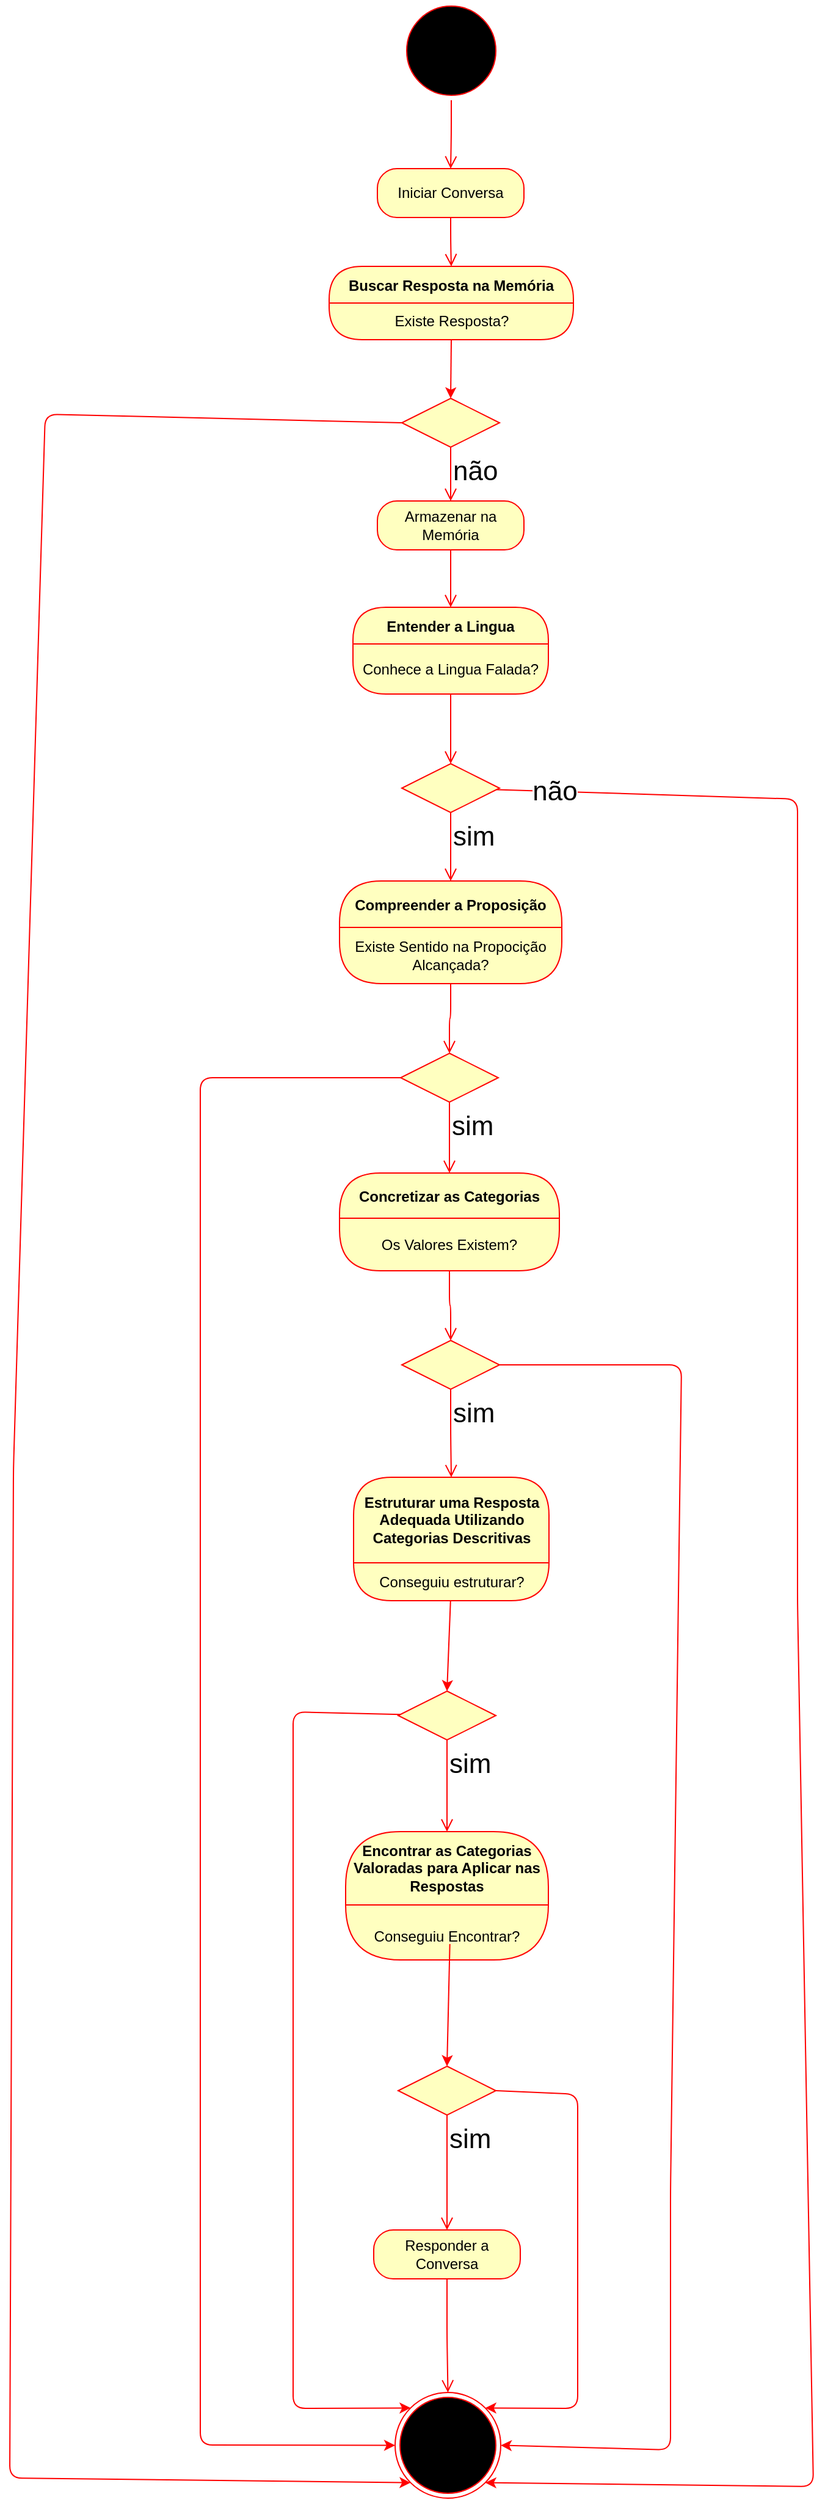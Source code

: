 <mxfile>
    <diagram id="ajJ6zpVRrcrcCG0nuid9" name="Página-1">
        <mxGraphModel dx="954" dy="656" grid="0" gridSize="10" guides="1" tooltips="1" connect="1" arrows="1" fold="1" page="1" pageScale="1" pageWidth="827" pageHeight="1169" math="0" shadow="0">
            <root>
                <mxCell id="0"/>
                <mxCell id="1" parent="0"/>
                <mxCell id="2" value="" style="ellipse;html=1;shape=startState;fillColor=#000000;strokeColor=#ff0000;" parent="1" vertex="1">
                    <mxGeometry x="374" y="4" width="81" height="81" as="geometry"/>
                </mxCell>
                <mxCell id="3" value="" style="edgeStyle=orthogonalEdgeStyle;html=1;verticalAlign=bottom;endArrow=open;endSize=8;strokeColor=#ff0000;entryX=0.5;entryY=0;entryDx=0;entryDy=0;" parent="1" source="2" target="4" edge="1">
                    <mxGeometry relative="1" as="geometry">
                        <mxPoint x="414" y="117" as="targetPoint"/>
                    </mxGeometry>
                </mxCell>
                <mxCell id="4" value="Iniciar Conversa" style="rounded=1;whiteSpace=wrap;html=1;arcSize=40;fontColor=#000000;fillColor=#ffffc0;strokeColor=#ff0000;" parent="1" vertex="1">
                    <mxGeometry x="354" y="141" width="120" height="40" as="geometry"/>
                </mxCell>
                <mxCell id="5" value="" style="edgeStyle=orthogonalEdgeStyle;html=1;verticalAlign=bottom;endArrow=open;endSize=8;strokeColor=#ff0000;entryX=0.5;entryY=0;entryDx=0;entryDy=0;" parent="1" source="4" target="6" edge="1">
                    <mxGeometry relative="1" as="geometry">
                        <mxPoint x="416" y="221" as="targetPoint"/>
                    </mxGeometry>
                </mxCell>
                <mxCell id="6" value="Buscar Resposta na Memória" style="swimlane;fontStyle=1;align=center;verticalAlign=middle;childLayout=stackLayout;horizontal=1;startSize=30;horizontalStack=0;resizeParent=0;resizeLast=1;container=0;fontColor=#000000;collapsible=0;rounded=1;arcSize=30;strokeColor=#ff0000;fillColor=#ffffc0;swimlaneFillColor=#ffffc0;dropTarget=0;" parent="1" vertex="1">
                    <mxGeometry x="314.5" y="221" width="200" height="60" as="geometry"/>
                </mxCell>
                <mxCell id="7" value="Existe Resposta?" style="text;html=1;strokeColor=none;fillColor=none;align=center;verticalAlign=middle;spacingLeft=4;spacingRight=4;whiteSpace=wrap;overflow=hidden;rotatable=0;fontColor=#000000;" parent="6" vertex="1">
                    <mxGeometry y="30" width="200" height="30" as="geometry"/>
                </mxCell>
                <mxCell id="74" style="edgeStyle=none;html=1;exitX=0;exitY=0.5;exitDx=0;exitDy=0;entryX=0;entryY=1;entryDx=0;entryDy=0;strokeColor=#FF0000;fontSize=22;" edge="1" parent="1" source="11" target="47">
                    <mxGeometry relative="1" as="geometry">
                        <Array as="points">
                            <mxPoint x="82" y="342"/>
                            <mxPoint x="56" y="1205"/>
                            <mxPoint x="53" y="2031"/>
                        </Array>
                    </mxGeometry>
                </mxCell>
                <mxCell id="11" value="" style="rhombus;whiteSpace=wrap;html=1;fillColor=#ffffc0;strokeColor=#ff0000;" parent="1" vertex="1">
                    <mxGeometry x="374" y="329" width="80" height="40" as="geometry"/>
                </mxCell>
                <mxCell id="13" value="&lt;font style=&quot;font-size: 22px;&quot;&gt;não&lt;/font&gt;" style="edgeStyle=orthogonalEdgeStyle;html=1;align=left;verticalAlign=top;endArrow=open;endSize=8;strokeColor=#ff0000;entryX=0.5;entryY=0;entryDx=0;entryDy=0;" parent="1" source="11" target="16" edge="1">
                    <mxGeometry x="-1" relative="1" as="geometry">
                        <mxPoint x="414" y="483" as="targetPoint"/>
                    </mxGeometry>
                </mxCell>
                <mxCell id="15" style="edgeStyle=none;html=1;exitX=0.5;exitY=1;exitDx=0;exitDy=0;entryX=0.5;entryY=0;entryDx=0;entryDy=0;strokeColor=#FF0000;" parent="1" source="7" target="11" edge="1">
                    <mxGeometry relative="1" as="geometry"/>
                </mxCell>
                <mxCell id="16" value="Armazenar na Memória" style="rounded=1;whiteSpace=wrap;html=1;arcSize=40;fontColor=#000000;fillColor=#ffffc0;strokeColor=#ff0000;" parent="1" vertex="1">
                    <mxGeometry x="354" y="413" width="120" height="40" as="geometry"/>
                </mxCell>
                <mxCell id="17" value="" style="edgeStyle=orthogonalEdgeStyle;html=1;verticalAlign=bottom;endArrow=open;endSize=8;strokeColor=#ff0000;entryX=0.5;entryY=0;entryDx=0;entryDy=0;" parent="1" source="16" target="18" edge="1">
                    <mxGeometry relative="1" as="geometry">
                        <mxPoint x="414" y="523" as="targetPoint"/>
                    </mxGeometry>
                </mxCell>
                <mxCell id="18" value="Entender a Lingua" style="swimlane;fontStyle=1;align=center;verticalAlign=middle;childLayout=stackLayout;horizontal=1;startSize=30;horizontalStack=0;resizeParent=0;resizeLast=1;container=0;fontColor=#000000;collapsible=0;rounded=1;arcSize=30;strokeColor=#ff0000;fillColor=#ffffc0;swimlaneFillColor=#ffffc0;dropTarget=0;" parent="1" vertex="1">
                    <mxGeometry x="334" y="500" width="160" height="71" as="geometry"/>
                </mxCell>
                <mxCell id="19" value="Conhece a Lingua Falada?" style="text;html=1;strokeColor=none;fillColor=none;align=center;verticalAlign=middle;spacingLeft=4;spacingRight=4;whiteSpace=wrap;overflow=hidden;rotatable=0;fontColor=#000000;" parent="18" vertex="1">
                    <mxGeometry y="30" width="160" height="41" as="geometry"/>
                </mxCell>
                <mxCell id="20" value="" style="edgeStyle=orthogonalEdgeStyle;html=1;verticalAlign=bottom;endArrow=open;endSize=8;strokeColor=#ff0000;entryX=0.5;entryY=0;entryDx=0;entryDy=0;" parent="1" source="18" target="24" edge="1">
                    <mxGeometry relative="1" as="geometry">
                        <mxPoint x="414" y="686" as="targetPoint"/>
                    </mxGeometry>
                </mxCell>
                <mxCell id="72" style="edgeStyle=none;html=1;entryX=1;entryY=1;entryDx=0;entryDy=0;strokeColor=#FF0000;fontSize=22;" edge="1" parent="1" source="24" target="47">
                    <mxGeometry relative="1" as="geometry">
                        <Array as="points">
                            <mxPoint x="698" y="657"/>
                            <mxPoint x="698" y="1315"/>
                            <mxPoint x="711" y="2038"/>
                        </Array>
                    </mxGeometry>
                </mxCell>
                <mxCell id="73" value="não" style="edgeLabel;html=1;align=center;verticalAlign=middle;resizable=0;points=[];fontSize=22;" vertex="1" connectable="0" parent="72">
                    <mxGeometry x="-0.95" relative="1" as="geometry">
                        <mxPoint as="offset"/>
                    </mxGeometry>
                </mxCell>
                <mxCell id="24" value="" style="rhombus;whiteSpace=wrap;html=1;fillColor=#ffffc0;strokeColor=#ff0000;" parent="1" vertex="1">
                    <mxGeometry x="374" y="628" width="80" height="40" as="geometry"/>
                </mxCell>
                <mxCell id="26" value="&lt;font style=&quot;font-size: 22px;&quot;&gt;sim&lt;/font&gt;" style="edgeStyle=orthogonalEdgeStyle;html=1;align=left;verticalAlign=top;endArrow=open;endSize=8;strokeColor=#ff0000;entryX=0.5;entryY=0;entryDx=0;entryDy=0;" parent="1" source="24" target="30" edge="1">
                    <mxGeometry x="-1" relative="1" as="geometry">
                        <mxPoint x="414" y="708" as="targetPoint"/>
                    </mxGeometry>
                </mxCell>
                <mxCell id="30" value="Compreender a Proposição" style="swimlane;fontStyle=1;align=center;verticalAlign=middle;childLayout=stackLayout;horizontal=1;startSize=38;horizontalStack=0;resizeParent=0;resizeLast=1;container=0;fontColor=#000000;collapsible=0;rounded=1;arcSize=30;strokeColor=#ff0000;fillColor=#ffffc0;swimlaneFillColor=#ffffc0;dropTarget=0;" parent="1" vertex="1">
                    <mxGeometry x="323" y="724" width="182" height="84" as="geometry"/>
                </mxCell>
                <mxCell id="31" value="Existe Sentido na Propocição Alcançada?" style="text;html=1;strokeColor=none;fillColor=none;align=center;verticalAlign=middle;spacingLeft=4;spacingRight=4;whiteSpace=wrap;overflow=hidden;rotatable=0;fontColor=#000000;" parent="30" vertex="1">
                    <mxGeometry y="38" width="182" height="46" as="geometry"/>
                </mxCell>
                <mxCell id="32" value="" style="edgeStyle=orthogonalEdgeStyle;html=1;verticalAlign=bottom;endArrow=open;endSize=8;strokeColor=#ff0000;entryX=0.5;entryY=0;entryDx=0;entryDy=0;" parent="1" source="30" target="33" edge="1">
                    <mxGeometry relative="1" as="geometry">
                        <mxPoint x="416" y="948" as="targetPoint"/>
                    </mxGeometry>
                </mxCell>
                <mxCell id="71" style="edgeStyle=none;html=1;strokeColor=#FF0000;fontSize=22;entryX=0;entryY=0.5;entryDx=0;entryDy=0;" edge="1" parent="1" source="33" target="47">
                    <mxGeometry relative="1" as="geometry">
                        <mxPoint x="413" y="2061.895" as="targetPoint"/>
                        <Array as="points">
                            <mxPoint x="209" y="885"/>
                            <mxPoint x="209" y="2004"/>
                        </Array>
                    </mxGeometry>
                </mxCell>
                <mxCell id="33" value="" style="rhombus;whiteSpace=wrap;html=1;fillColor=#ffffc0;strokeColor=#ff0000;" parent="1" vertex="1">
                    <mxGeometry x="373" y="865" width="80" height="40" as="geometry"/>
                </mxCell>
                <mxCell id="35" value="&lt;font style=&quot;font-size: 22px;&quot;&gt;sim&lt;/font&gt;" style="edgeStyle=orthogonalEdgeStyle;html=1;align=left;verticalAlign=top;endArrow=open;endSize=8;strokeColor=#ff0000;entryX=0.5;entryY=0;entryDx=0;entryDy=0;" parent="1" source="33" target="36" edge="1">
                    <mxGeometry x="-1" relative="1" as="geometry">
                        <mxPoint x="416" y="1106" as="targetPoint"/>
                    </mxGeometry>
                </mxCell>
                <mxCell id="36" value="Concretizar as Categorias" style="swimlane;fontStyle=1;align=center;verticalAlign=middle;childLayout=stackLayout;horizontal=1;startSize=37;horizontalStack=0;resizeParent=0;resizeLast=1;container=0;fontColor=#000000;collapsible=0;rounded=1;arcSize=30;strokeColor=#ff0000;fillColor=#ffffc0;swimlaneFillColor=#ffffc0;dropTarget=0;" parent="1" vertex="1">
                    <mxGeometry x="323" y="963" width="180" height="80" as="geometry"/>
                </mxCell>
                <mxCell id="37" value="Os Valores Existem?" style="text;html=1;strokeColor=none;fillColor=none;align=center;verticalAlign=middle;spacingLeft=4;spacingRight=4;whiteSpace=wrap;overflow=hidden;rotatable=0;fontColor=#000000;" parent="36" vertex="1">
                    <mxGeometry y="37" width="180" height="43" as="geometry"/>
                </mxCell>
                <mxCell id="38" value="" style="edgeStyle=orthogonalEdgeStyle;html=1;verticalAlign=bottom;endArrow=open;endSize=8;strokeColor=#ff0000;entryX=0.5;entryY=0;entryDx=0;entryDy=0;" parent="1" source="36" target="40" edge="1">
                    <mxGeometry relative="1" as="geometry">
                        <mxPoint x="414" y="1272" as="targetPoint"/>
                    </mxGeometry>
                </mxCell>
                <mxCell id="70" style="edgeStyle=none;html=1;entryX=1;entryY=0.5;entryDx=0;entryDy=0;strokeColor=#FF0000;fontSize=22;" edge="1" parent="1" source="40" target="47">
                    <mxGeometry relative="1" as="geometry">
                        <Array as="points">
                            <mxPoint x="603" y="1120"/>
                            <mxPoint x="594" y="1796"/>
                            <mxPoint x="594" y="2008"/>
                        </Array>
                    </mxGeometry>
                </mxCell>
                <mxCell id="40" value="" style="rhombus;whiteSpace=wrap;html=1;fillColor=#ffffc0;strokeColor=#ff0000;" parent="1" vertex="1">
                    <mxGeometry x="374" y="1100" width="80" height="40" as="geometry"/>
                </mxCell>
                <mxCell id="42" value="&lt;font style=&quot;font-size: 22px;&quot;&gt;sim&lt;/font&gt;" style="edgeStyle=orthogonalEdgeStyle;html=1;align=left;verticalAlign=top;endArrow=open;endSize=8;strokeColor=#ff0000;entryX=0.5;entryY=0;entryDx=0;entryDy=0;" parent="1" source="40" target="50" edge="1">
                    <mxGeometry x="-1" relative="1" as="geometry">
                        <mxPoint x="413.5" y="1231" as="targetPoint"/>
                    </mxGeometry>
                </mxCell>
                <mxCell id="45" value="Responder a Conversa" style="rounded=1;whiteSpace=wrap;html=1;arcSize=40;fontColor=#000000;fillColor=#ffffc0;strokeColor=#ff0000;" parent="1" vertex="1">
                    <mxGeometry x="351" y="1828" width="120" height="40" as="geometry"/>
                </mxCell>
                <mxCell id="46" value="" style="edgeStyle=orthogonalEdgeStyle;html=1;verticalAlign=bottom;endArrow=open;endSize=8;strokeColor=#ff0000;entryX=0.5;entryY=0;entryDx=0;entryDy=0;" parent="1" source="45" target="47" edge="1">
                    <mxGeometry relative="1" as="geometry">
                        <mxPoint x="411" y="1886" as="targetPoint"/>
                    </mxGeometry>
                </mxCell>
                <mxCell id="47" value="" style="ellipse;html=1;shape=endState;fillColor=#000000;strokeColor=#ff0000;" parent="1" vertex="1">
                    <mxGeometry x="368.5" y="1961" width="86.5" height="86.5" as="geometry"/>
                </mxCell>
                <mxCell id="50" value="Estruturar uma Resposta Adequada Utilizando Categorias Descritivas" style="swimlane;fontStyle=1;align=center;verticalAlign=middle;childLayout=stackLayout;horizontal=1;startSize=70;horizontalStack=0;resizeParent=0;resizeLast=1;container=0;fontColor=#000000;collapsible=0;rounded=1;arcSize=30;strokeColor=#ff0000;fillColor=#ffffc0;swimlaneFillColor=#ffffc0;dropTarget=0;whiteSpace=wrap;" vertex="1" parent="1">
                    <mxGeometry x="334.5" y="1212" width="160" height="101" as="geometry"/>
                </mxCell>
                <mxCell id="51" value="Conseguiu estruturar?" style="text;html=1;strokeColor=none;fillColor=none;align=center;verticalAlign=middle;spacingLeft=4;spacingRight=4;whiteSpace=wrap;overflow=hidden;rotatable=0;fontColor=#000000;" vertex="1" parent="50">
                    <mxGeometry y="70" width="160" height="31" as="geometry"/>
                </mxCell>
                <mxCell id="69" style="edgeStyle=none;html=1;entryX=0;entryY=0;entryDx=0;entryDy=0;strokeColor=#FF0000;fontSize=22;" edge="1" parent="1" source="53" target="47">
                    <mxGeometry relative="1" as="geometry">
                        <Array as="points">
                            <mxPoint x="285" y="1404"/>
                            <mxPoint x="285" y="1974"/>
                        </Array>
                    </mxGeometry>
                </mxCell>
                <mxCell id="53" value="" style="rhombus;whiteSpace=wrap;html=1;fillColor=#ffffc0;strokeColor=#ff0000;" vertex="1" parent="1">
                    <mxGeometry x="371" y="1387" width="80" height="40" as="geometry"/>
                </mxCell>
                <mxCell id="54" value="&lt;font style=&quot;font-size: 22px;&quot;&gt;sim&lt;/font&gt;" style="edgeStyle=orthogonalEdgeStyle;html=1;align=left;verticalAlign=top;endArrow=open;endSize=8;strokeColor=#ff0000;entryX=0.5;entryY=0;entryDx=0;entryDy=0;" edge="1" parent="1" source="53" target="59">
                    <mxGeometry x="-1" relative="1" as="geometry">
                        <mxPoint x="411" y="1470" as="targetPoint"/>
                    </mxGeometry>
                </mxCell>
                <mxCell id="55" style="edgeStyle=none;html=1;entryX=0.5;entryY=0;entryDx=0;entryDy=0;strokeColor=#FF0000;fontSize=22;" edge="1" parent="1" source="51" target="53">
                    <mxGeometry relative="1" as="geometry"/>
                </mxCell>
                <mxCell id="59" value="Encontrar as Categorias Valoradas para Aplicar nas Respostas" style="swimlane;fontStyle=1;align=center;verticalAlign=middle;childLayout=stackLayout;horizontal=1;startSize=60;horizontalStack=0;resizeParent=0;resizeLast=1;container=0;fontColor=#000000;collapsible=0;rounded=1;arcSize=30;strokeColor=#ff0000;fillColor=#ffffc0;swimlaneFillColor=#ffffc0;dropTarget=0;fontSize=12;whiteSpace=wrap;" vertex="1" parent="1">
                    <mxGeometry x="328" y="1502" width="166" height="105" as="geometry"/>
                </mxCell>
                <mxCell id="60" value="&lt;font style=&quot;font-size: 12px;&quot;&gt;Conseguiu Encontrar?&lt;/font&gt;" style="text;html=1;strokeColor=none;fillColor=none;align=center;verticalAlign=middle;spacingLeft=4;spacingRight=4;whiteSpace=wrap;overflow=hidden;rotatable=0;fontColor=#000000;fontSize=22;" vertex="1" parent="59">
                    <mxGeometry y="60" width="166" height="45" as="geometry"/>
                </mxCell>
                <mxCell id="68" style="edgeStyle=none;html=1;exitX=1;exitY=0.5;exitDx=0;exitDy=0;entryX=1;entryY=0;entryDx=0;entryDy=0;strokeColor=#FF0000;fontSize=22;" edge="1" parent="1" source="64" target="47">
                    <mxGeometry relative="1" as="geometry">
                        <Array as="points">
                            <mxPoint x="518" y="1717"/>
                            <mxPoint x="518" y="1974"/>
                        </Array>
                    </mxGeometry>
                </mxCell>
                <mxCell id="64" value="" style="rhombus;whiteSpace=wrap;html=1;fillColor=#ffffc0;strokeColor=#ff0000;" vertex="1" parent="1">
                    <mxGeometry x="371" y="1694" width="80" height="40" as="geometry"/>
                </mxCell>
                <mxCell id="65" value="&lt;font style=&quot;font-size: 22px;&quot;&gt;sim&lt;/font&gt;" style="edgeStyle=orthogonalEdgeStyle;html=1;align=left;verticalAlign=top;endArrow=open;endSize=8;strokeColor=#ff0000;entryX=0.5;entryY=0;entryDx=0;entryDy=0;" edge="1" parent="1" source="64" target="45">
                    <mxGeometry x="-1" relative="1" as="geometry">
                        <mxPoint x="411" y="1763.0" as="targetPoint"/>
                    </mxGeometry>
                </mxCell>
                <mxCell id="66" style="edgeStyle=none;html=1;entryX=0.5;entryY=0;entryDx=0;entryDy=0;strokeColor=#FF0000;fontSize=22;" edge="1" parent="1" target="64">
                    <mxGeometry relative="1" as="geometry">
                        <mxPoint x="413.331" y="1594.0" as="sourcePoint"/>
                    </mxGeometry>
                </mxCell>
            </root>
        </mxGraphModel>
    </diagram>
</mxfile>